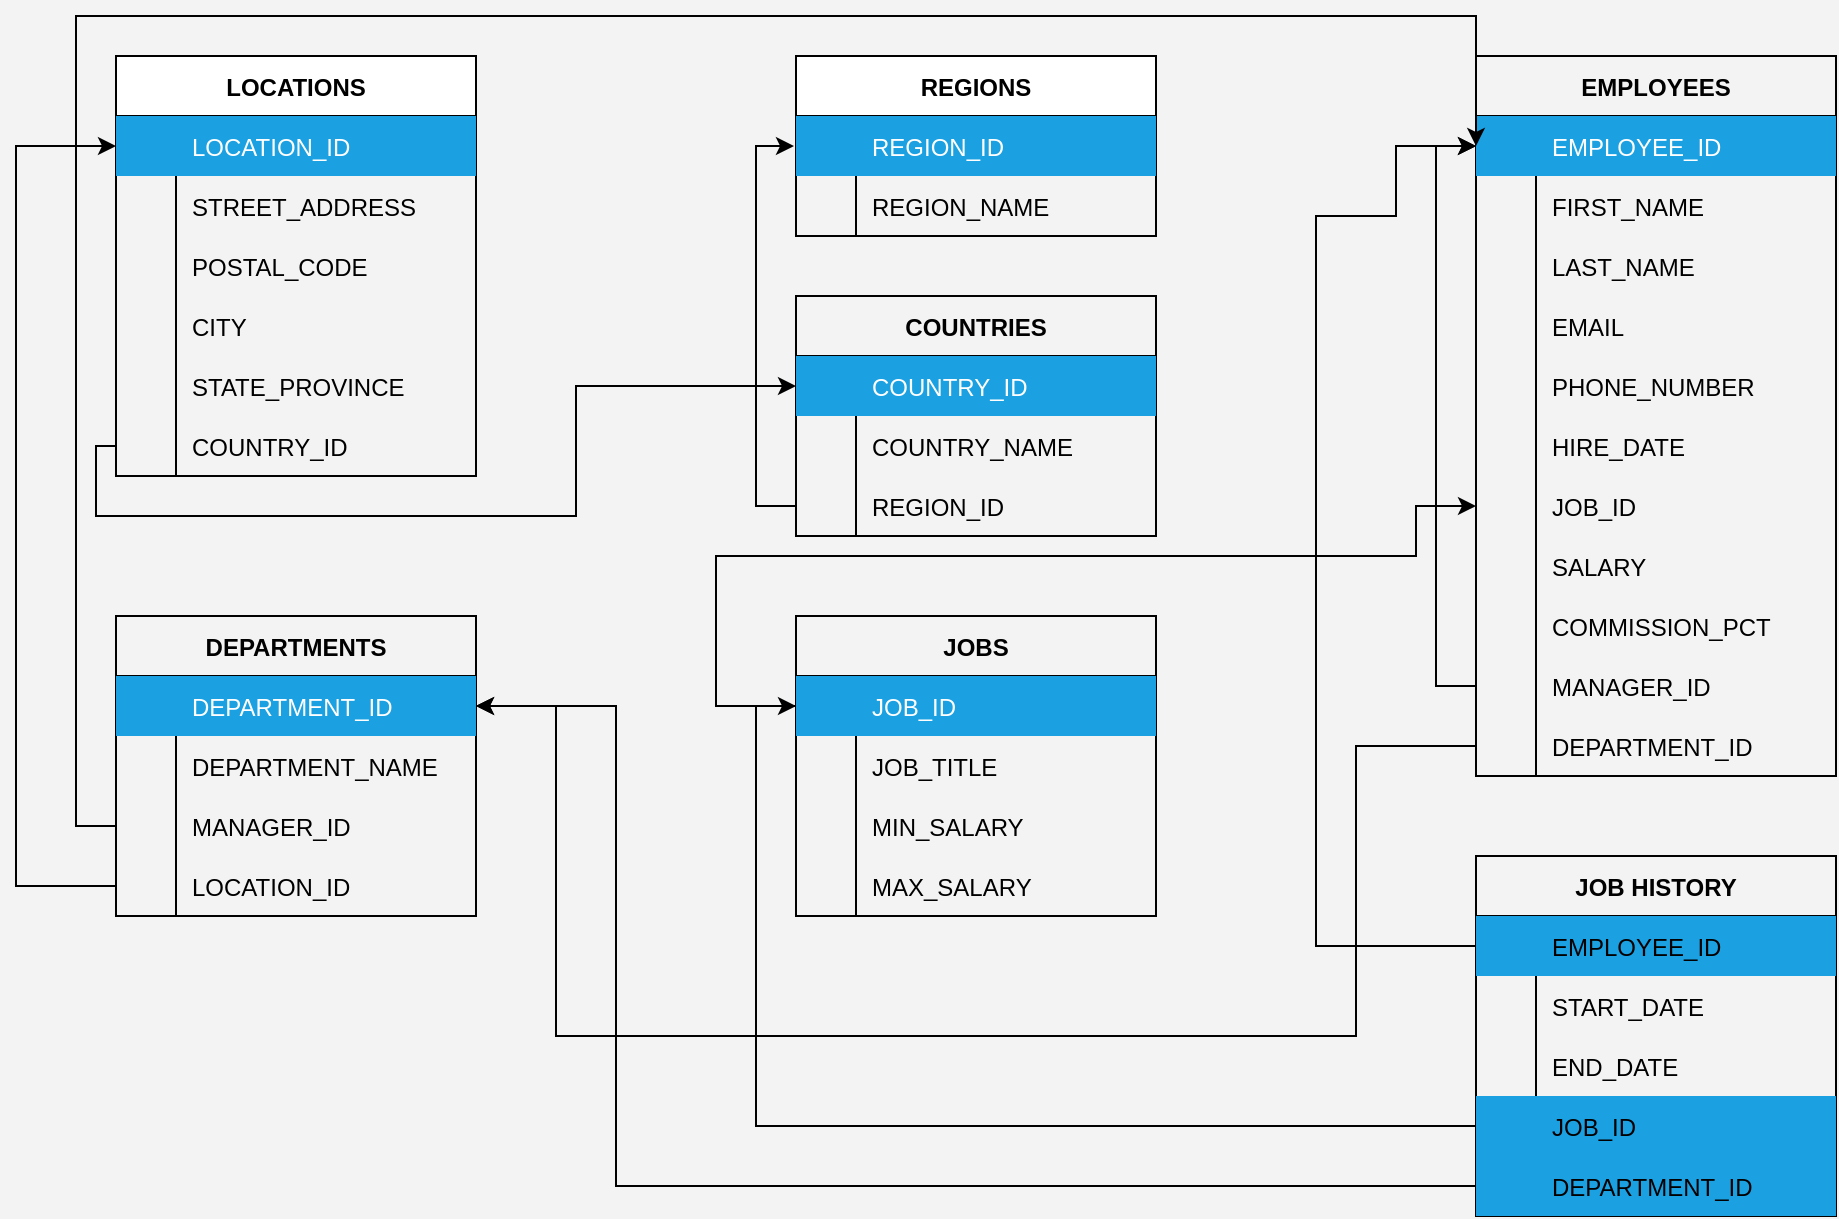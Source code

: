 <mxfile version="20.8.5" type="github">
  <diagram id="HLguGYN4r0BO6zbHhLUL" name="Page-1">
    <mxGraphModel dx="1434" dy="796" grid="1" gridSize="10" guides="1" tooltips="1" connect="1" arrows="1" fold="1" page="1" pageScale="1" pageWidth="1100" pageHeight="850" background="#F3F3F3" math="0" shadow="0">
      <root>
        <mxCell id="0" />
        <mxCell id="1" parent="0" />
        <mxCell id="9vL8RQ6ZQGDi2CTPwXc4-53" value="REGIONS" style="shape=table;startSize=30;container=1;collapsible=1;childLayout=tableLayout;fixedRows=1;rowLines=0;fontStyle=1;align=center;resizeLast=1;" parent="1" vertex="1">
          <mxGeometry x="460" y="140" width="180" height="90" as="geometry">
            <mxRectangle x="40" y="80" width="100" height="30" as="alternateBounds" />
          </mxGeometry>
        </mxCell>
        <mxCell id="9vL8RQ6ZQGDi2CTPwXc4-57" value="" style="shape=tableRow;horizontal=0;startSize=0;swimlaneHead=0;swimlaneBody=0;fillColor=default;collapsible=0;dropTarget=0;points=[[0,0.5],[1,0.5]];portConstraint=eastwest;top=0;left=0;right=0;bottom=0;perimeterSpacing=1;" parent="9vL8RQ6ZQGDi2CTPwXc4-53" vertex="1">
          <mxGeometry y="30" width="180" height="30" as="geometry" />
        </mxCell>
        <mxCell id="9vL8RQ6ZQGDi2CTPwXc4-58" value="" style="shape=partialRectangle;connectable=0;fillColor=#1ba1e2;top=0;left=0;bottom=0;right=0;editable=1;overflow=hidden;fontColor=#ffffff;strokeColor=#006EAF;labelBorderColor=default;perimeterSpacing=0;" parent="9vL8RQ6ZQGDi2CTPwXc4-57" vertex="1">
          <mxGeometry width="30" height="30" as="geometry">
            <mxRectangle width="30" height="30" as="alternateBounds" />
          </mxGeometry>
        </mxCell>
        <mxCell id="9vL8RQ6ZQGDi2CTPwXc4-59" value="REGION_ID" style="shape=partialRectangle;connectable=0;fillColor=#1ba1e2;top=0;left=0;bottom=0;right=0;align=left;spacingLeft=6;overflow=hidden;fontColor=#ffffff;strokeColor=#006EAF;" parent="9vL8RQ6ZQGDi2CTPwXc4-57" vertex="1">
          <mxGeometry x="30" width="150" height="30" as="geometry">
            <mxRectangle width="150" height="30" as="alternateBounds" />
          </mxGeometry>
        </mxCell>
        <mxCell id="9vL8RQ6ZQGDi2CTPwXc4-60" value="" style="shape=tableRow;horizontal=0;startSize=0;swimlaneHead=0;swimlaneBody=0;fillColor=none;collapsible=0;dropTarget=0;points=[[0,0.5],[1,0.5]];portConstraint=eastwest;top=0;left=0;right=0;bottom=0;" parent="9vL8RQ6ZQGDi2CTPwXc4-53" vertex="1">
          <mxGeometry y="60" width="180" height="30" as="geometry" />
        </mxCell>
        <mxCell id="9vL8RQ6ZQGDi2CTPwXc4-61" value="" style="shape=partialRectangle;connectable=0;fillColor=none;top=0;left=0;bottom=0;right=0;editable=1;overflow=hidden;" parent="9vL8RQ6ZQGDi2CTPwXc4-60" vertex="1">
          <mxGeometry width="30" height="30" as="geometry">
            <mxRectangle width="30" height="30" as="alternateBounds" />
          </mxGeometry>
        </mxCell>
        <mxCell id="9vL8RQ6ZQGDi2CTPwXc4-62" value="REGION_NAME" style="shape=partialRectangle;connectable=0;fillColor=none;top=0;left=0;bottom=0;right=0;align=left;spacingLeft=6;overflow=hidden;" parent="9vL8RQ6ZQGDi2CTPwXc4-60" vertex="1">
          <mxGeometry x="30" width="150" height="30" as="geometry">
            <mxRectangle width="150" height="30" as="alternateBounds" />
          </mxGeometry>
        </mxCell>
        <mxCell id="9vL8RQ6ZQGDi2CTPwXc4-69" value="LOCATIONS" style="shape=table;startSize=30;container=1;collapsible=1;childLayout=tableLayout;fixedRows=1;rowLines=0;fontStyle=1;align=center;resizeLast=1;" parent="1" vertex="1">
          <mxGeometry x="120" y="140" width="180" height="210" as="geometry" />
        </mxCell>
        <mxCell id="9vL8RQ6ZQGDi2CTPwXc4-73" value="" style="shape=tableRow;horizontal=0;startSize=0;swimlaneHead=0;swimlaneBody=0;fillColor=none;collapsible=0;dropTarget=0;points=[[0,0.5],[1,0.5]];portConstraint=eastwest;top=0;left=0;right=0;bottom=0;" parent="9vL8RQ6ZQGDi2CTPwXc4-69" vertex="1">
          <mxGeometry y="30" width="180" height="30" as="geometry" />
        </mxCell>
        <mxCell id="9vL8RQ6ZQGDi2CTPwXc4-74" value="" style="shape=partialRectangle;connectable=0;fillColor=#1ba1e2;top=0;left=0;bottom=0;right=0;editable=1;overflow=hidden;fontColor=#ffffff;strokeColor=#006EAF;" parent="9vL8RQ6ZQGDi2CTPwXc4-73" vertex="1">
          <mxGeometry width="30" height="30" as="geometry">
            <mxRectangle width="30" height="30" as="alternateBounds" />
          </mxGeometry>
        </mxCell>
        <mxCell id="9vL8RQ6ZQGDi2CTPwXc4-75" value="LOCATION_ID" style="shape=partialRectangle;connectable=0;fillColor=#1ba1e2;top=0;left=0;bottom=0;right=0;align=left;spacingLeft=6;overflow=hidden;fontColor=#ffffff;strokeColor=#006EAF;" parent="9vL8RQ6ZQGDi2CTPwXc4-73" vertex="1">
          <mxGeometry x="30" width="150" height="30" as="geometry">
            <mxRectangle width="150" height="30" as="alternateBounds" />
          </mxGeometry>
        </mxCell>
        <mxCell id="9vL8RQ6ZQGDi2CTPwXc4-76" value="" style="shape=tableRow;horizontal=0;startSize=0;swimlaneHead=0;swimlaneBody=0;fillColor=none;collapsible=0;dropTarget=0;points=[[0,0.5],[1,0.5]];portConstraint=eastwest;top=0;left=0;right=0;bottom=0;" parent="9vL8RQ6ZQGDi2CTPwXc4-69" vertex="1">
          <mxGeometry y="60" width="180" height="30" as="geometry" />
        </mxCell>
        <mxCell id="9vL8RQ6ZQGDi2CTPwXc4-77" value="" style="shape=partialRectangle;connectable=0;fillColor=none;top=0;left=0;bottom=0;right=0;editable=1;overflow=hidden;" parent="9vL8RQ6ZQGDi2CTPwXc4-76" vertex="1">
          <mxGeometry width="30" height="30" as="geometry">
            <mxRectangle width="30" height="30" as="alternateBounds" />
          </mxGeometry>
        </mxCell>
        <mxCell id="9vL8RQ6ZQGDi2CTPwXc4-78" value="STREET_ADDRESS" style="shape=partialRectangle;connectable=0;fillColor=none;top=0;left=0;bottom=0;right=0;align=left;spacingLeft=6;overflow=hidden;" parent="9vL8RQ6ZQGDi2CTPwXc4-76" vertex="1">
          <mxGeometry x="30" width="150" height="30" as="geometry">
            <mxRectangle width="150" height="30" as="alternateBounds" />
          </mxGeometry>
        </mxCell>
        <mxCell id="9vL8RQ6ZQGDi2CTPwXc4-79" value="" style="shape=tableRow;horizontal=0;startSize=0;swimlaneHead=0;swimlaneBody=0;fillColor=none;collapsible=0;dropTarget=0;points=[[0,0.5],[1,0.5]];portConstraint=eastwest;top=0;left=0;right=0;bottom=0;" parent="9vL8RQ6ZQGDi2CTPwXc4-69" vertex="1">
          <mxGeometry y="90" width="180" height="30" as="geometry" />
        </mxCell>
        <mxCell id="9vL8RQ6ZQGDi2CTPwXc4-80" value="" style="shape=partialRectangle;connectable=0;fillColor=none;top=0;left=0;bottom=0;right=0;editable=1;overflow=hidden;" parent="9vL8RQ6ZQGDi2CTPwXc4-79" vertex="1">
          <mxGeometry width="30" height="30" as="geometry">
            <mxRectangle width="30" height="30" as="alternateBounds" />
          </mxGeometry>
        </mxCell>
        <mxCell id="9vL8RQ6ZQGDi2CTPwXc4-81" value="POSTAL_CODE" style="shape=partialRectangle;connectable=0;fillColor=none;top=0;left=0;bottom=0;right=0;align=left;spacingLeft=6;overflow=hidden;" parent="9vL8RQ6ZQGDi2CTPwXc4-79" vertex="1">
          <mxGeometry x="30" width="150" height="30" as="geometry">
            <mxRectangle width="150" height="30" as="alternateBounds" />
          </mxGeometry>
        </mxCell>
        <mxCell id="9vL8RQ6ZQGDi2CTPwXc4-82" value="" style="shape=tableRow;horizontal=0;startSize=0;swimlaneHead=0;swimlaneBody=0;fillColor=none;collapsible=0;dropTarget=0;points=[[0,0.5],[1,0.5]];portConstraint=eastwest;top=0;left=0;right=0;bottom=0;" parent="9vL8RQ6ZQGDi2CTPwXc4-69" vertex="1">
          <mxGeometry y="120" width="180" height="30" as="geometry" />
        </mxCell>
        <mxCell id="9vL8RQ6ZQGDi2CTPwXc4-83" value="" style="shape=partialRectangle;connectable=0;fillColor=none;top=0;left=0;bottom=0;right=0;editable=1;overflow=hidden;" parent="9vL8RQ6ZQGDi2CTPwXc4-82" vertex="1">
          <mxGeometry width="30" height="30" as="geometry">
            <mxRectangle width="30" height="30" as="alternateBounds" />
          </mxGeometry>
        </mxCell>
        <mxCell id="9vL8RQ6ZQGDi2CTPwXc4-84" value="CITY" style="shape=partialRectangle;connectable=0;fillColor=none;top=0;left=0;bottom=0;right=0;align=left;spacingLeft=6;overflow=hidden;" parent="9vL8RQ6ZQGDi2CTPwXc4-82" vertex="1">
          <mxGeometry x="30" width="150" height="30" as="geometry">
            <mxRectangle width="150" height="30" as="alternateBounds" />
          </mxGeometry>
        </mxCell>
        <mxCell id="9vL8RQ6ZQGDi2CTPwXc4-85" value="" style="shape=tableRow;horizontal=0;startSize=0;swimlaneHead=0;swimlaneBody=0;fillColor=none;collapsible=0;dropTarget=0;points=[[0,0.5],[1,0.5]];portConstraint=eastwest;top=0;left=0;right=0;bottom=0;" parent="9vL8RQ6ZQGDi2CTPwXc4-69" vertex="1">
          <mxGeometry y="150" width="180" height="30" as="geometry" />
        </mxCell>
        <mxCell id="9vL8RQ6ZQGDi2CTPwXc4-86" value="" style="shape=partialRectangle;connectable=0;fillColor=none;top=0;left=0;bottom=0;right=0;editable=1;overflow=hidden;" parent="9vL8RQ6ZQGDi2CTPwXc4-85" vertex="1">
          <mxGeometry width="30" height="30" as="geometry">
            <mxRectangle width="30" height="30" as="alternateBounds" />
          </mxGeometry>
        </mxCell>
        <mxCell id="9vL8RQ6ZQGDi2CTPwXc4-87" value="STATE_PROVINCE" style="shape=partialRectangle;connectable=0;fillColor=none;top=0;left=0;bottom=0;right=0;align=left;spacingLeft=6;overflow=hidden;" parent="9vL8RQ6ZQGDi2CTPwXc4-85" vertex="1">
          <mxGeometry x="30" width="150" height="30" as="geometry">
            <mxRectangle width="150" height="30" as="alternateBounds" />
          </mxGeometry>
        </mxCell>
        <mxCell id="9vL8RQ6ZQGDi2CTPwXc4-88" value="" style="shape=tableRow;horizontal=0;startSize=0;swimlaneHead=0;swimlaneBody=0;fillColor=none;collapsible=0;dropTarget=0;points=[[0,0.5],[1,0.5]];portConstraint=eastwest;top=0;left=0;right=0;bottom=0;" parent="9vL8RQ6ZQGDi2CTPwXc4-69" vertex="1">
          <mxGeometry y="180" width="180" height="30" as="geometry" />
        </mxCell>
        <mxCell id="9vL8RQ6ZQGDi2CTPwXc4-89" value="" style="shape=partialRectangle;connectable=0;fillColor=none;top=0;left=0;bottom=0;right=0;editable=1;overflow=hidden;" parent="9vL8RQ6ZQGDi2CTPwXc4-88" vertex="1">
          <mxGeometry width="30" height="30" as="geometry">
            <mxRectangle width="30" height="30" as="alternateBounds" />
          </mxGeometry>
        </mxCell>
        <mxCell id="9vL8RQ6ZQGDi2CTPwXc4-90" value="COUNTRY_ID" style="shape=partialRectangle;connectable=0;fillColor=none;top=0;left=0;bottom=0;right=0;align=left;spacingLeft=6;overflow=hidden;" parent="9vL8RQ6ZQGDi2CTPwXc4-88" vertex="1">
          <mxGeometry x="30" width="150" height="30" as="geometry">
            <mxRectangle width="150" height="30" as="alternateBounds" />
          </mxGeometry>
        </mxCell>
        <mxCell id="9vL8RQ6ZQGDi2CTPwXc4-91" value="DEPARTMENTS" style="shape=table;startSize=30;container=1;collapsible=1;childLayout=tableLayout;fixedRows=1;rowLines=0;fontStyle=1;align=center;resizeLast=1;fillColor=none;" parent="1" vertex="1">
          <mxGeometry x="120" y="420" width="180" height="150" as="geometry" />
        </mxCell>
        <mxCell id="9vL8RQ6ZQGDi2CTPwXc4-95" value="" style="shape=tableRow;horizontal=0;startSize=0;swimlaneHead=0;swimlaneBody=0;fillColor=none;collapsible=0;dropTarget=0;points=[[0,0.5],[1,0.5]];portConstraint=eastwest;top=0;left=0;right=0;bottom=0;" parent="9vL8RQ6ZQGDi2CTPwXc4-91" vertex="1">
          <mxGeometry y="30" width="180" height="30" as="geometry" />
        </mxCell>
        <mxCell id="9vL8RQ6ZQGDi2CTPwXc4-96" value="" style="shape=partialRectangle;connectable=0;fillColor=#1ba1e2;top=0;left=0;bottom=0;right=0;editable=1;overflow=hidden;fontColor=#ffffff;strokeColor=#006EAF;" parent="9vL8RQ6ZQGDi2CTPwXc4-95" vertex="1">
          <mxGeometry width="30" height="30" as="geometry">
            <mxRectangle width="30" height="30" as="alternateBounds" />
          </mxGeometry>
        </mxCell>
        <mxCell id="9vL8RQ6ZQGDi2CTPwXc4-97" value="DEPARTMENT_ID" style="shape=partialRectangle;connectable=0;fillColor=#1ba1e2;top=0;left=0;bottom=0;right=0;align=left;spacingLeft=6;overflow=hidden;fontColor=#ffffff;strokeColor=#006EAF;" parent="9vL8RQ6ZQGDi2CTPwXc4-95" vertex="1">
          <mxGeometry x="30" width="150" height="30" as="geometry">
            <mxRectangle width="150" height="30" as="alternateBounds" />
          </mxGeometry>
        </mxCell>
        <mxCell id="9vL8RQ6ZQGDi2CTPwXc4-98" value="" style="shape=tableRow;horizontal=0;startSize=0;swimlaneHead=0;swimlaneBody=0;fillColor=none;collapsible=0;dropTarget=0;points=[[0,0.5],[1,0.5]];portConstraint=eastwest;top=0;left=0;right=0;bottom=0;" parent="9vL8RQ6ZQGDi2CTPwXc4-91" vertex="1">
          <mxGeometry y="60" width="180" height="30" as="geometry" />
        </mxCell>
        <mxCell id="9vL8RQ6ZQGDi2CTPwXc4-99" value="" style="shape=partialRectangle;connectable=0;fillColor=none;top=0;left=0;bottom=0;right=0;editable=1;overflow=hidden;" parent="9vL8RQ6ZQGDi2CTPwXc4-98" vertex="1">
          <mxGeometry width="30" height="30" as="geometry">
            <mxRectangle width="30" height="30" as="alternateBounds" />
          </mxGeometry>
        </mxCell>
        <mxCell id="9vL8RQ6ZQGDi2CTPwXc4-100" value="DEPARTMENT_NAME" style="shape=partialRectangle;connectable=0;fillColor=none;top=0;left=0;bottom=0;right=0;align=left;spacingLeft=6;overflow=hidden;" parent="9vL8RQ6ZQGDi2CTPwXc4-98" vertex="1">
          <mxGeometry x="30" width="150" height="30" as="geometry">
            <mxRectangle width="150" height="30" as="alternateBounds" />
          </mxGeometry>
        </mxCell>
        <mxCell id="9vL8RQ6ZQGDi2CTPwXc4-101" value="" style="shape=tableRow;horizontal=0;startSize=0;swimlaneHead=0;swimlaneBody=0;fillColor=none;collapsible=0;dropTarget=0;points=[[0,0.5],[1,0.5]];portConstraint=eastwest;top=0;left=0;right=0;bottom=0;" parent="9vL8RQ6ZQGDi2CTPwXc4-91" vertex="1">
          <mxGeometry y="90" width="180" height="30" as="geometry" />
        </mxCell>
        <mxCell id="9vL8RQ6ZQGDi2CTPwXc4-102" value="" style="shape=partialRectangle;connectable=0;fillColor=none;top=0;left=0;bottom=0;right=0;editable=1;overflow=hidden;" parent="9vL8RQ6ZQGDi2CTPwXc4-101" vertex="1">
          <mxGeometry width="30" height="30" as="geometry">
            <mxRectangle width="30" height="30" as="alternateBounds" />
          </mxGeometry>
        </mxCell>
        <mxCell id="9vL8RQ6ZQGDi2CTPwXc4-103" value="MANAGER_ID" style="shape=partialRectangle;connectable=0;fillColor=none;top=0;left=0;bottom=0;right=0;align=left;spacingLeft=6;overflow=hidden;" parent="9vL8RQ6ZQGDi2CTPwXc4-101" vertex="1">
          <mxGeometry x="30" width="150" height="30" as="geometry">
            <mxRectangle width="150" height="30" as="alternateBounds" />
          </mxGeometry>
        </mxCell>
        <mxCell id="9vL8RQ6ZQGDi2CTPwXc4-104" value="" style="shape=tableRow;horizontal=0;startSize=0;swimlaneHead=0;swimlaneBody=0;fillColor=none;collapsible=0;dropTarget=0;points=[[0,0.5],[1,0.5]];portConstraint=eastwest;top=0;left=0;right=0;bottom=0;" parent="9vL8RQ6ZQGDi2CTPwXc4-91" vertex="1">
          <mxGeometry y="120" width="180" height="30" as="geometry" />
        </mxCell>
        <mxCell id="9vL8RQ6ZQGDi2CTPwXc4-105" value="" style="shape=partialRectangle;connectable=0;fillColor=none;top=0;left=0;bottom=0;right=0;editable=1;overflow=hidden;" parent="9vL8RQ6ZQGDi2CTPwXc4-104" vertex="1">
          <mxGeometry width="30" height="30" as="geometry">
            <mxRectangle width="30" height="30" as="alternateBounds" />
          </mxGeometry>
        </mxCell>
        <mxCell id="9vL8RQ6ZQGDi2CTPwXc4-106" value="LOCATION_ID" style="shape=partialRectangle;connectable=0;fillColor=none;top=0;left=0;bottom=0;right=0;align=left;spacingLeft=6;overflow=hidden;" parent="9vL8RQ6ZQGDi2CTPwXc4-104" vertex="1">
          <mxGeometry x="30" width="150" height="30" as="geometry">
            <mxRectangle width="150" height="30" as="alternateBounds" />
          </mxGeometry>
        </mxCell>
        <mxCell id="9vL8RQ6ZQGDi2CTPwXc4-107" value="JOBS" style="shape=table;startSize=30;container=1;collapsible=1;childLayout=tableLayout;fixedRows=1;rowLines=0;fontStyle=1;align=center;resizeLast=1;fillColor=none;" parent="1" vertex="1">
          <mxGeometry x="460" y="420" width="180" height="150" as="geometry" />
        </mxCell>
        <mxCell id="9vL8RQ6ZQGDi2CTPwXc4-111" value="" style="shape=tableRow;horizontal=0;startSize=0;swimlaneHead=0;swimlaneBody=0;fillColor=none;collapsible=0;dropTarget=0;points=[[0,0.5],[1,0.5]];portConstraint=eastwest;top=0;left=0;right=0;bottom=0;" parent="9vL8RQ6ZQGDi2CTPwXc4-107" vertex="1">
          <mxGeometry y="30" width="180" height="30" as="geometry" />
        </mxCell>
        <mxCell id="9vL8RQ6ZQGDi2CTPwXc4-112" value="" style="shape=partialRectangle;connectable=0;fillColor=#1ba1e2;top=0;left=0;bottom=0;right=0;editable=1;overflow=hidden;fontColor=#ffffff;strokeColor=#006EAF;" parent="9vL8RQ6ZQGDi2CTPwXc4-111" vertex="1">
          <mxGeometry width="30" height="30" as="geometry">
            <mxRectangle width="30" height="30" as="alternateBounds" />
          </mxGeometry>
        </mxCell>
        <mxCell id="9vL8RQ6ZQGDi2CTPwXc4-113" value="JOB_ID" style="shape=partialRectangle;connectable=0;fillColor=#1ba1e2;top=0;left=0;bottom=0;right=0;align=left;spacingLeft=6;overflow=hidden;fontColor=#ffffff;strokeColor=#006EAF;" parent="9vL8RQ6ZQGDi2CTPwXc4-111" vertex="1">
          <mxGeometry x="30" width="150" height="30" as="geometry">
            <mxRectangle width="150" height="30" as="alternateBounds" />
          </mxGeometry>
        </mxCell>
        <mxCell id="9vL8RQ6ZQGDi2CTPwXc4-114" value="" style="shape=tableRow;horizontal=0;startSize=0;swimlaneHead=0;swimlaneBody=0;fillColor=none;collapsible=0;dropTarget=0;points=[[0,0.5],[1,0.5]];portConstraint=eastwest;top=0;left=0;right=0;bottom=0;" parent="9vL8RQ6ZQGDi2CTPwXc4-107" vertex="1">
          <mxGeometry y="60" width="180" height="30" as="geometry" />
        </mxCell>
        <mxCell id="9vL8RQ6ZQGDi2CTPwXc4-115" value="" style="shape=partialRectangle;connectable=0;fillColor=none;top=0;left=0;bottom=0;right=0;editable=1;overflow=hidden;" parent="9vL8RQ6ZQGDi2CTPwXc4-114" vertex="1">
          <mxGeometry width="30" height="30" as="geometry">
            <mxRectangle width="30" height="30" as="alternateBounds" />
          </mxGeometry>
        </mxCell>
        <mxCell id="9vL8RQ6ZQGDi2CTPwXc4-116" value="JOB_TITLE" style="shape=partialRectangle;connectable=0;fillColor=none;top=0;left=0;bottom=0;right=0;align=left;spacingLeft=6;overflow=hidden;" parent="9vL8RQ6ZQGDi2CTPwXc4-114" vertex="1">
          <mxGeometry x="30" width="150" height="30" as="geometry">
            <mxRectangle width="150" height="30" as="alternateBounds" />
          </mxGeometry>
        </mxCell>
        <mxCell id="9vL8RQ6ZQGDi2CTPwXc4-117" value="" style="shape=tableRow;horizontal=0;startSize=0;swimlaneHead=0;swimlaneBody=0;fillColor=none;collapsible=0;dropTarget=0;points=[[0,0.5],[1,0.5]];portConstraint=eastwest;top=0;left=0;right=0;bottom=0;" parent="9vL8RQ6ZQGDi2CTPwXc4-107" vertex="1">
          <mxGeometry y="90" width="180" height="30" as="geometry" />
        </mxCell>
        <mxCell id="9vL8RQ6ZQGDi2CTPwXc4-118" value="" style="shape=partialRectangle;connectable=0;fillColor=none;top=0;left=0;bottom=0;right=0;editable=1;overflow=hidden;" parent="9vL8RQ6ZQGDi2CTPwXc4-117" vertex="1">
          <mxGeometry width="30" height="30" as="geometry">
            <mxRectangle width="30" height="30" as="alternateBounds" />
          </mxGeometry>
        </mxCell>
        <mxCell id="9vL8RQ6ZQGDi2CTPwXc4-119" value="MIN_SALARY" style="shape=partialRectangle;connectable=0;fillColor=none;top=0;left=0;bottom=0;right=0;align=left;spacingLeft=6;overflow=hidden;" parent="9vL8RQ6ZQGDi2CTPwXc4-117" vertex="1">
          <mxGeometry x="30" width="150" height="30" as="geometry">
            <mxRectangle width="150" height="30" as="alternateBounds" />
          </mxGeometry>
        </mxCell>
        <mxCell id="9vL8RQ6ZQGDi2CTPwXc4-133" value="" style="shape=tableRow;horizontal=0;startSize=0;swimlaneHead=0;swimlaneBody=0;fillColor=none;collapsible=0;dropTarget=0;points=[[0,0.5],[1,0.5]];portConstraint=eastwest;top=0;left=0;right=0;bottom=0;" parent="9vL8RQ6ZQGDi2CTPwXc4-107" vertex="1">
          <mxGeometry y="120" width="180" height="30" as="geometry" />
        </mxCell>
        <mxCell id="9vL8RQ6ZQGDi2CTPwXc4-134" value="" style="shape=partialRectangle;connectable=0;fillColor=none;top=0;left=0;bottom=0;right=0;editable=1;overflow=hidden;" parent="9vL8RQ6ZQGDi2CTPwXc4-133" vertex="1">
          <mxGeometry width="30" height="30" as="geometry">
            <mxRectangle width="30" height="30" as="alternateBounds" />
          </mxGeometry>
        </mxCell>
        <mxCell id="9vL8RQ6ZQGDi2CTPwXc4-135" value="MAX_SALARY" style="shape=partialRectangle;connectable=0;fillColor=none;top=0;left=0;bottom=0;right=0;align=left;spacingLeft=6;overflow=hidden;" parent="9vL8RQ6ZQGDi2CTPwXc4-133" vertex="1">
          <mxGeometry x="30" width="150" height="30" as="geometry">
            <mxRectangle width="150" height="30" as="alternateBounds" />
          </mxGeometry>
        </mxCell>
        <mxCell id="9vL8RQ6ZQGDi2CTPwXc4-136" value="EMPLOYEES" style="shape=table;startSize=30;container=1;collapsible=1;childLayout=tableLayout;fixedRows=1;rowLines=0;fontStyle=1;align=center;resizeLast=1;fillColor=none;" parent="1" vertex="1">
          <mxGeometry x="800" y="140" width="180" height="360" as="geometry" />
        </mxCell>
        <mxCell id="9vL8RQ6ZQGDi2CTPwXc4-140" value="" style="shape=tableRow;horizontal=0;startSize=0;swimlaneHead=0;swimlaneBody=0;fillColor=none;collapsible=0;dropTarget=0;points=[[0,0.5],[1,0.5]];portConstraint=eastwest;top=0;left=0;right=0;bottom=0;" parent="9vL8RQ6ZQGDi2CTPwXc4-136" vertex="1">
          <mxGeometry y="30" width="180" height="30" as="geometry" />
        </mxCell>
        <mxCell id="9vL8RQ6ZQGDi2CTPwXc4-141" value="" style="shape=partialRectangle;connectable=0;fillColor=#1ba1e2;top=0;left=0;bottom=0;right=0;editable=1;overflow=hidden;fontColor=#ffffff;strokeColor=#006EAF;" parent="9vL8RQ6ZQGDi2CTPwXc4-140" vertex="1">
          <mxGeometry width="30" height="30" as="geometry">
            <mxRectangle width="30" height="30" as="alternateBounds" />
          </mxGeometry>
        </mxCell>
        <mxCell id="9vL8RQ6ZQGDi2CTPwXc4-142" value="EMPLOYEE_ID" style="shape=partialRectangle;connectable=0;fillColor=#1ba1e2;top=0;left=0;bottom=0;right=0;align=left;spacingLeft=6;overflow=hidden;fontColor=#ffffff;strokeColor=#006EAF;" parent="9vL8RQ6ZQGDi2CTPwXc4-140" vertex="1">
          <mxGeometry x="30" width="150" height="30" as="geometry">
            <mxRectangle width="150" height="30" as="alternateBounds" />
          </mxGeometry>
        </mxCell>
        <mxCell id="9vL8RQ6ZQGDi2CTPwXc4-143" value="" style="shape=tableRow;horizontal=0;startSize=0;swimlaneHead=0;swimlaneBody=0;fillColor=none;collapsible=0;dropTarget=0;points=[[0,0.5],[1,0.5]];portConstraint=eastwest;top=0;left=0;right=0;bottom=0;" parent="9vL8RQ6ZQGDi2CTPwXc4-136" vertex="1">
          <mxGeometry y="60" width="180" height="30" as="geometry" />
        </mxCell>
        <mxCell id="9vL8RQ6ZQGDi2CTPwXc4-144" value="" style="shape=partialRectangle;connectable=0;fillColor=none;top=0;left=0;bottom=0;right=0;editable=1;overflow=hidden;" parent="9vL8RQ6ZQGDi2CTPwXc4-143" vertex="1">
          <mxGeometry width="30" height="30" as="geometry">
            <mxRectangle width="30" height="30" as="alternateBounds" />
          </mxGeometry>
        </mxCell>
        <mxCell id="9vL8RQ6ZQGDi2CTPwXc4-145" value="FIRST_NAME" style="shape=partialRectangle;connectable=0;fillColor=none;top=0;left=0;bottom=0;right=0;align=left;spacingLeft=6;overflow=hidden;" parent="9vL8RQ6ZQGDi2CTPwXc4-143" vertex="1">
          <mxGeometry x="30" width="150" height="30" as="geometry">
            <mxRectangle width="150" height="30" as="alternateBounds" />
          </mxGeometry>
        </mxCell>
        <mxCell id="9vL8RQ6ZQGDi2CTPwXc4-146" value="" style="shape=tableRow;horizontal=0;startSize=0;swimlaneHead=0;swimlaneBody=0;fillColor=none;collapsible=0;dropTarget=0;points=[[0,0.5],[1,0.5]];portConstraint=eastwest;top=0;left=0;right=0;bottom=0;" parent="9vL8RQ6ZQGDi2CTPwXc4-136" vertex="1">
          <mxGeometry y="90" width="180" height="30" as="geometry" />
        </mxCell>
        <mxCell id="9vL8RQ6ZQGDi2CTPwXc4-147" value="" style="shape=partialRectangle;connectable=0;fillColor=none;top=0;left=0;bottom=0;right=0;editable=1;overflow=hidden;" parent="9vL8RQ6ZQGDi2CTPwXc4-146" vertex="1">
          <mxGeometry width="30" height="30" as="geometry">
            <mxRectangle width="30" height="30" as="alternateBounds" />
          </mxGeometry>
        </mxCell>
        <mxCell id="9vL8RQ6ZQGDi2CTPwXc4-148" value="LAST_NAME" style="shape=partialRectangle;connectable=0;fillColor=none;top=0;left=0;bottom=0;right=0;align=left;spacingLeft=6;overflow=hidden;" parent="9vL8RQ6ZQGDi2CTPwXc4-146" vertex="1">
          <mxGeometry x="30" width="150" height="30" as="geometry">
            <mxRectangle width="150" height="30" as="alternateBounds" />
          </mxGeometry>
        </mxCell>
        <mxCell id="9vL8RQ6ZQGDi2CTPwXc4-149" value="" style="shape=tableRow;horizontal=0;startSize=0;swimlaneHead=0;swimlaneBody=0;fillColor=none;collapsible=0;dropTarget=0;points=[[0,0.5],[1,0.5]];portConstraint=eastwest;top=0;left=0;right=0;bottom=0;" parent="9vL8RQ6ZQGDi2CTPwXc4-136" vertex="1">
          <mxGeometry y="120" width="180" height="30" as="geometry" />
        </mxCell>
        <mxCell id="9vL8RQ6ZQGDi2CTPwXc4-150" value="" style="shape=partialRectangle;connectable=0;fillColor=none;top=0;left=0;bottom=0;right=0;editable=1;overflow=hidden;" parent="9vL8RQ6ZQGDi2CTPwXc4-149" vertex="1">
          <mxGeometry width="30" height="30" as="geometry">
            <mxRectangle width="30" height="30" as="alternateBounds" />
          </mxGeometry>
        </mxCell>
        <mxCell id="9vL8RQ6ZQGDi2CTPwXc4-151" value="EMAIL" style="shape=partialRectangle;connectable=0;fillColor=none;top=0;left=0;bottom=0;right=0;align=left;spacingLeft=6;overflow=hidden;" parent="9vL8RQ6ZQGDi2CTPwXc4-149" vertex="1">
          <mxGeometry x="30" width="150" height="30" as="geometry">
            <mxRectangle width="150" height="30" as="alternateBounds" />
          </mxGeometry>
        </mxCell>
        <mxCell id="9vL8RQ6ZQGDi2CTPwXc4-152" value="" style="shape=tableRow;horizontal=0;startSize=0;swimlaneHead=0;swimlaneBody=0;fillColor=none;collapsible=0;dropTarget=0;points=[[0,0.5],[1,0.5]];portConstraint=eastwest;top=0;left=0;right=0;bottom=0;" parent="9vL8RQ6ZQGDi2CTPwXc4-136" vertex="1">
          <mxGeometry y="150" width="180" height="30" as="geometry" />
        </mxCell>
        <mxCell id="9vL8RQ6ZQGDi2CTPwXc4-153" value="" style="shape=partialRectangle;connectable=0;fillColor=none;top=0;left=0;bottom=0;right=0;editable=1;overflow=hidden;" parent="9vL8RQ6ZQGDi2CTPwXc4-152" vertex="1">
          <mxGeometry width="30" height="30" as="geometry">
            <mxRectangle width="30" height="30" as="alternateBounds" />
          </mxGeometry>
        </mxCell>
        <mxCell id="9vL8RQ6ZQGDi2CTPwXc4-154" value="PHONE_NUMBER" style="shape=partialRectangle;connectable=0;fillColor=none;top=0;left=0;bottom=0;right=0;align=left;spacingLeft=6;overflow=hidden;" parent="9vL8RQ6ZQGDi2CTPwXc4-152" vertex="1">
          <mxGeometry x="30" width="150" height="30" as="geometry">
            <mxRectangle width="150" height="30" as="alternateBounds" />
          </mxGeometry>
        </mxCell>
        <mxCell id="9vL8RQ6ZQGDi2CTPwXc4-155" value="" style="shape=tableRow;horizontal=0;startSize=0;swimlaneHead=0;swimlaneBody=0;fillColor=none;collapsible=0;dropTarget=0;points=[[0,0.5],[1,0.5]];portConstraint=eastwest;top=0;left=0;right=0;bottom=0;" parent="9vL8RQ6ZQGDi2CTPwXc4-136" vertex="1">
          <mxGeometry y="180" width="180" height="30" as="geometry" />
        </mxCell>
        <mxCell id="9vL8RQ6ZQGDi2CTPwXc4-156" value="" style="shape=partialRectangle;connectable=0;fillColor=none;top=0;left=0;bottom=0;right=0;editable=1;overflow=hidden;" parent="9vL8RQ6ZQGDi2CTPwXc4-155" vertex="1">
          <mxGeometry width="30" height="30" as="geometry">
            <mxRectangle width="30" height="30" as="alternateBounds" />
          </mxGeometry>
        </mxCell>
        <mxCell id="9vL8RQ6ZQGDi2CTPwXc4-157" value="HIRE_DATE" style="shape=partialRectangle;connectable=0;fillColor=none;top=0;left=0;bottom=0;right=0;align=left;spacingLeft=6;overflow=hidden;" parent="9vL8RQ6ZQGDi2CTPwXc4-155" vertex="1">
          <mxGeometry x="30" width="150" height="30" as="geometry">
            <mxRectangle width="150" height="30" as="alternateBounds" />
          </mxGeometry>
        </mxCell>
        <mxCell id="9vL8RQ6ZQGDi2CTPwXc4-158" value="" style="shape=tableRow;horizontal=0;startSize=0;swimlaneHead=0;swimlaneBody=0;fillColor=none;collapsible=0;dropTarget=0;points=[[0,0.5],[1,0.5]];portConstraint=eastwest;top=0;left=0;right=0;bottom=0;" parent="9vL8RQ6ZQGDi2CTPwXc4-136" vertex="1">
          <mxGeometry y="210" width="180" height="30" as="geometry" />
        </mxCell>
        <mxCell id="9vL8RQ6ZQGDi2CTPwXc4-159" value="" style="shape=partialRectangle;connectable=0;fillColor=none;top=0;left=0;bottom=0;right=0;editable=1;overflow=hidden;" parent="9vL8RQ6ZQGDi2CTPwXc4-158" vertex="1">
          <mxGeometry width="30" height="30" as="geometry">
            <mxRectangle width="30" height="30" as="alternateBounds" />
          </mxGeometry>
        </mxCell>
        <mxCell id="9vL8RQ6ZQGDi2CTPwXc4-160" value="JOB_ID" style="shape=partialRectangle;connectable=0;fillColor=none;top=0;left=0;bottom=0;right=0;align=left;spacingLeft=6;overflow=hidden;" parent="9vL8RQ6ZQGDi2CTPwXc4-158" vertex="1">
          <mxGeometry x="30" width="150" height="30" as="geometry">
            <mxRectangle width="150" height="30" as="alternateBounds" />
          </mxGeometry>
        </mxCell>
        <mxCell id="9vL8RQ6ZQGDi2CTPwXc4-161" value="" style="shape=tableRow;horizontal=0;startSize=0;swimlaneHead=0;swimlaneBody=0;fillColor=none;collapsible=0;dropTarget=0;points=[[0,0.5],[1,0.5]];portConstraint=eastwest;top=0;left=0;right=0;bottom=0;" parent="9vL8RQ6ZQGDi2CTPwXc4-136" vertex="1">
          <mxGeometry y="240" width="180" height="30" as="geometry" />
        </mxCell>
        <mxCell id="9vL8RQ6ZQGDi2CTPwXc4-162" value="" style="shape=partialRectangle;connectable=0;fillColor=none;top=0;left=0;bottom=0;right=0;editable=1;overflow=hidden;" parent="9vL8RQ6ZQGDi2CTPwXc4-161" vertex="1">
          <mxGeometry width="30" height="30" as="geometry">
            <mxRectangle width="30" height="30" as="alternateBounds" />
          </mxGeometry>
        </mxCell>
        <mxCell id="9vL8RQ6ZQGDi2CTPwXc4-163" value="SALARY" style="shape=partialRectangle;connectable=0;fillColor=none;top=0;left=0;bottom=0;right=0;align=left;spacingLeft=6;overflow=hidden;" parent="9vL8RQ6ZQGDi2CTPwXc4-161" vertex="1">
          <mxGeometry x="30" width="150" height="30" as="geometry">
            <mxRectangle width="150" height="30" as="alternateBounds" />
          </mxGeometry>
        </mxCell>
        <mxCell id="9vL8RQ6ZQGDi2CTPwXc4-164" value="" style="shape=tableRow;horizontal=0;startSize=0;swimlaneHead=0;swimlaneBody=0;fillColor=none;collapsible=0;dropTarget=0;points=[[0,0.5],[1,0.5]];portConstraint=eastwest;top=0;left=0;right=0;bottom=0;" parent="9vL8RQ6ZQGDi2CTPwXc4-136" vertex="1">
          <mxGeometry y="270" width="180" height="30" as="geometry" />
        </mxCell>
        <mxCell id="9vL8RQ6ZQGDi2CTPwXc4-165" value="" style="shape=partialRectangle;connectable=0;fillColor=none;top=0;left=0;bottom=0;right=0;editable=1;overflow=hidden;" parent="9vL8RQ6ZQGDi2CTPwXc4-164" vertex="1">
          <mxGeometry width="30" height="30" as="geometry">
            <mxRectangle width="30" height="30" as="alternateBounds" />
          </mxGeometry>
        </mxCell>
        <mxCell id="9vL8RQ6ZQGDi2CTPwXc4-166" value="COMMISSION_PCT" style="shape=partialRectangle;connectable=0;fillColor=none;top=0;left=0;bottom=0;right=0;align=left;spacingLeft=6;overflow=hidden;" parent="9vL8RQ6ZQGDi2CTPwXc4-164" vertex="1">
          <mxGeometry x="30" width="150" height="30" as="geometry">
            <mxRectangle width="150" height="30" as="alternateBounds" />
          </mxGeometry>
        </mxCell>
        <mxCell id="TxpgzS7hpvMqGrB5RAaG-13" style="edgeStyle=orthogonalEdgeStyle;rounded=0;orthogonalLoop=1;jettySize=auto;html=1;exitX=0;exitY=0.5;exitDx=0;exitDy=0;entryX=0;entryY=0.5;entryDx=0;entryDy=0;" parent="9vL8RQ6ZQGDi2CTPwXc4-136" source="9vL8RQ6ZQGDi2CTPwXc4-167" target="9vL8RQ6ZQGDi2CTPwXc4-140" edge="1">
          <mxGeometry relative="1" as="geometry">
            <Array as="points">
              <mxPoint x="-20" y="315" />
              <mxPoint x="-20" y="45" />
            </Array>
          </mxGeometry>
        </mxCell>
        <mxCell id="9vL8RQ6ZQGDi2CTPwXc4-167" value="" style="shape=tableRow;horizontal=0;startSize=0;swimlaneHead=0;swimlaneBody=0;fillColor=none;collapsible=0;dropTarget=0;points=[[0,0.5],[1,0.5]];portConstraint=eastwest;top=0;left=0;right=0;bottom=0;" parent="9vL8RQ6ZQGDi2CTPwXc4-136" vertex="1">
          <mxGeometry y="300" width="180" height="30" as="geometry" />
        </mxCell>
        <mxCell id="9vL8RQ6ZQGDi2CTPwXc4-168" value="" style="shape=partialRectangle;connectable=0;fillColor=none;top=0;left=0;bottom=0;right=0;editable=1;overflow=hidden;" parent="9vL8RQ6ZQGDi2CTPwXc4-167" vertex="1">
          <mxGeometry width="30" height="30" as="geometry">
            <mxRectangle width="30" height="30" as="alternateBounds" />
          </mxGeometry>
        </mxCell>
        <mxCell id="9vL8RQ6ZQGDi2CTPwXc4-169" value="MANAGER_ID" style="shape=partialRectangle;connectable=0;fillColor=none;top=0;left=0;bottom=0;right=0;align=left;spacingLeft=6;overflow=hidden;" parent="9vL8RQ6ZQGDi2CTPwXc4-167" vertex="1">
          <mxGeometry x="30" width="150" height="30" as="geometry">
            <mxRectangle width="150" height="30" as="alternateBounds" />
          </mxGeometry>
        </mxCell>
        <mxCell id="9vL8RQ6ZQGDi2CTPwXc4-170" value="" style="shape=tableRow;horizontal=0;startSize=0;swimlaneHead=0;swimlaneBody=0;fillColor=none;collapsible=0;dropTarget=0;points=[[0,0.5],[1,0.5]];portConstraint=eastwest;top=0;left=0;right=0;bottom=0;" parent="9vL8RQ6ZQGDi2CTPwXc4-136" vertex="1">
          <mxGeometry y="330" width="180" height="30" as="geometry" />
        </mxCell>
        <mxCell id="9vL8RQ6ZQGDi2CTPwXc4-171" value="" style="shape=partialRectangle;connectable=0;fillColor=none;top=0;left=0;bottom=0;right=0;editable=1;overflow=hidden;" parent="9vL8RQ6ZQGDi2CTPwXc4-170" vertex="1">
          <mxGeometry width="30" height="30" as="geometry">
            <mxRectangle width="30" height="30" as="alternateBounds" />
          </mxGeometry>
        </mxCell>
        <mxCell id="9vL8RQ6ZQGDi2CTPwXc4-172" value="DEPARTMENT_ID" style="shape=partialRectangle;connectable=0;fillColor=none;top=0;left=0;bottom=0;right=0;align=left;spacingLeft=6;overflow=hidden;" parent="9vL8RQ6ZQGDi2CTPwXc4-170" vertex="1">
          <mxGeometry x="30" width="150" height="30" as="geometry">
            <mxRectangle width="150" height="30" as="alternateBounds" />
          </mxGeometry>
        </mxCell>
        <mxCell id="9vL8RQ6ZQGDi2CTPwXc4-173" value="JOB HISTORY" style="shape=table;startSize=30;container=1;collapsible=1;childLayout=tableLayout;fixedRows=1;rowLines=0;fontStyle=1;align=center;resizeLast=1;fillColor=none;" parent="1" vertex="1">
          <mxGeometry x="800" y="540" width="180" height="180" as="geometry" />
        </mxCell>
        <mxCell id="9vL8RQ6ZQGDi2CTPwXc4-177" value="" style="shape=tableRow;horizontal=0;startSize=0;swimlaneHead=0;swimlaneBody=0;fillColor=#1ba1e2;collapsible=0;dropTarget=0;points=[[0,0.5],[1,0.5]];portConstraint=eastwest;top=0;left=0;right=0;bottom=0;fontColor=#ffffff;strokeColor=#006EAF;" parent="9vL8RQ6ZQGDi2CTPwXc4-173" vertex="1">
          <mxGeometry y="30" width="180" height="30" as="geometry" />
        </mxCell>
        <mxCell id="9vL8RQ6ZQGDi2CTPwXc4-178" value="" style="shape=partialRectangle;connectable=0;fillColor=none;top=0;left=0;bottom=0;right=0;editable=1;overflow=hidden;" parent="9vL8RQ6ZQGDi2CTPwXc4-177" vertex="1">
          <mxGeometry width="30" height="30" as="geometry">
            <mxRectangle width="30" height="30" as="alternateBounds" />
          </mxGeometry>
        </mxCell>
        <mxCell id="9vL8RQ6ZQGDi2CTPwXc4-179" value="EMPLOYEE_ID" style="shape=partialRectangle;connectable=0;fillColor=none;top=0;left=0;bottom=0;right=0;align=left;spacingLeft=6;overflow=hidden;" parent="9vL8RQ6ZQGDi2CTPwXc4-177" vertex="1">
          <mxGeometry x="30" width="150" height="30" as="geometry">
            <mxRectangle width="150" height="30" as="alternateBounds" />
          </mxGeometry>
        </mxCell>
        <mxCell id="9vL8RQ6ZQGDi2CTPwXc4-180" value="" style="shape=tableRow;horizontal=0;startSize=0;swimlaneHead=0;swimlaneBody=0;fillColor=none;collapsible=0;dropTarget=0;points=[[0,0.5],[1,0.5]];portConstraint=eastwest;top=0;left=0;right=0;bottom=0;" parent="9vL8RQ6ZQGDi2CTPwXc4-173" vertex="1">
          <mxGeometry y="60" width="180" height="30" as="geometry" />
        </mxCell>
        <mxCell id="9vL8RQ6ZQGDi2CTPwXc4-181" value="" style="shape=partialRectangle;connectable=0;fillColor=none;top=0;left=0;bottom=0;right=0;editable=1;overflow=hidden;" parent="9vL8RQ6ZQGDi2CTPwXc4-180" vertex="1">
          <mxGeometry width="30" height="30" as="geometry">
            <mxRectangle width="30" height="30" as="alternateBounds" />
          </mxGeometry>
        </mxCell>
        <mxCell id="9vL8RQ6ZQGDi2CTPwXc4-182" value="START_DATE" style="shape=partialRectangle;connectable=0;fillColor=none;top=0;left=0;bottom=0;right=0;align=left;spacingLeft=6;overflow=hidden;" parent="9vL8RQ6ZQGDi2CTPwXc4-180" vertex="1">
          <mxGeometry x="30" width="150" height="30" as="geometry">
            <mxRectangle width="150" height="30" as="alternateBounds" />
          </mxGeometry>
        </mxCell>
        <mxCell id="9vL8RQ6ZQGDi2CTPwXc4-183" value="" style="shape=tableRow;horizontal=0;startSize=0;swimlaneHead=0;swimlaneBody=0;fillColor=none;collapsible=0;dropTarget=0;points=[[0,0.5],[1,0.5]];portConstraint=eastwest;top=0;left=0;right=0;bottom=0;" parent="9vL8RQ6ZQGDi2CTPwXc4-173" vertex="1">
          <mxGeometry y="90" width="180" height="30" as="geometry" />
        </mxCell>
        <mxCell id="9vL8RQ6ZQGDi2CTPwXc4-184" value="" style="shape=partialRectangle;connectable=0;fillColor=none;top=0;left=0;bottom=0;right=0;editable=1;overflow=hidden;" parent="9vL8RQ6ZQGDi2CTPwXc4-183" vertex="1">
          <mxGeometry width="30" height="30" as="geometry">
            <mxRectangle width="30" height="30" as="alternateBounds" />
          </mxGeometry>
        </mxCell>
        <mxCell id="9vL8RQ6ZQGDi2CTPwXc4-185" value="END_DATE" style="shape=partialRectangle;connectable=0;fillColor=none;top=0;left=0;bottom=0;right=0;align=left;spacingLeft=6;overflow=hidden;" parent="9vL8RQ6ZQGDi2CTPwXc4-183" vertex="1">
          <mxGeometry x="30" width="150" height="30" as="geometry">
            <mxRectangle width="150" height="30" as="alternateBounds" />
          </mxGeometry>
        </mxCell>
        <mxCell id="9vL8RQ6ZQGDi2CTPwXc4-186" value="" style="shape=tableRow;horizontal=0;startSize=0;swimlaneHead=0;swimlaneBody=0;fillColor=#1ba1e2;collapsible=0;dropTarget=0;points=[[0,0.5],[1,0.5]];portConstraint=eastwest;top=0;left=0;right=0;bottom=0;fontColor=#ffffff;strokeColor=#006EAF;" parent="9vL8RQ6ZQGDi2CTPwXc4-173" vertex="1">
          <mxGeometry y="120" width="180" height="30" as="geometry" />
        </mxCell>
        <mxCell id="9vL8RQ6ZQGDi2CTPwXc4-187" value="" style="shape=partialRectangle;connectable=0;fillColor=none;top=0;left=0;bottom=0;right=0;editable=1;overflow=hidden;" parent="9vL8RQ6ZQGDi2CTPwXc4-186" vertex="1">
          <mxGeometry width="30" height="30" as="geometry">
            <mxRectangle width="30" height="30" as="alternateBounds" />
          </mxGeometry>
        </mxCell>
        <mxCell id="9vL8RQ6ZQGDi2CTPwXc4-188" value="JOB_ID" style="shape=partialRectangle;connectable=0;fillColor=none;top=0;left=0;bottom=0;right=0;align=left;spacingLeft=6;overflow=hidden;" parent="9vL8RQ6ZQGDi2CTPwXc4-186" vertex="1">
          <mxGeometry x="30" width="150" height="30" as="geometry">
            <mxRectangle width="150" height="30" as="alternateBounds" />
          </mxGeometry>
        </mxCell>
        <mxCell id="9vL8RQ6ZQGDi2CTPwXc4-189" value="" style="shape=tableRow;horizontal=0;startSize=0;swimlaneHead=0;swimlaneBody=0;fillColor=#1ba1e2;collapsible=0;dropTarget=0;points=[[0,0.5],[1,0.5]];portConstraint=eastwest;top=0;left=0;right=0;bottom=0;fontColor=#ffffff;strokeColor=#006EAF;" parent="9vL8RQ6ZQGDi2CTPwXc4-173" vertex="1">
          <mxGeometry y="150" width="180" height="30" as="geometry" />
        </mxCell>
        <mxCell id="9vL8RQ6ZQGDi2CTPwXc4-190" value="" style="shape=partialRectangle;connectable=0;fillColor=none;top=0;left=0;bottom=0;right=0;editable=1;overflow=hidden;" parent="9vL8RQ6ZQGDi2CTPwXc4-189" vertex="1">
          <mxGeometry width="30" height="30" as="geometry">
            <mxRectangle width="30" height="30" as="alternateBounds" />
          </mxGeometry>
        </mxCell>
        <mxCell id="9vL8RQ6ZQGDi2CTPwXc4-191" value="DEPARTMENT_ID" style="shape=partialRectangle;connectable=0;fillColor=none;top=0;left=0;bottom=0;right=0;align=left;spacingLeft=6;overflow=hidden;" parent="9vL8RQ6ZQGDi2CTPwXc4-189" vertex="1">
          <mxGeometry x="30" width="150" height="30" as="geometry">
            <mxRectangle width="150" height="30" as="alternateBounds" />
          </mxGeometry>
        </mxCell>
        <mxCell id="9vL8RQ6ZQGDi2CTPwXc4-193" value="COUNTRIES" style="shape=table;startSize=30;container=1;collapsible=1;childLayout=tableLayout;fixedRows=1;rowLines=0;fontStyle=1;align=center;resizeLast=1;fillColor=none;" parent="1" vertex="1">
          <mxGeometry x="460" y="260" width="180" height="120" as="geometry" />
        </mxCell>
        <mxCell id="9vL8RQ6ZQGDi2CTPwXc4-197" value="" style="shape=tableRow;horizontal=0;startSize=0;swimlaneHead=0;swimlaneBody=0;fillColor=none;collapsible=0;dropTarget=0;points=[[0,0.5],[1,0.5]];portConstraint=eastwest;top=0;left=0;right=0;bottom=0;" parent="9vL8RQ6ZQGDi2CTPwXc4-193" vertex="1">
          <mxGeometry y="30" width="180" height="30" as="geometry" />
        </mxCell>
        <mxCell id="9vL8RQ6ZQGDi2CTPwXc4-198" value="" style="shape=partialRectangle;connectable=0;fillColor=#1ba1e2;top=0;left=0;bottom=0;right=0;editable=1;overflow=hidden;fontColor=#ffffff;strokeColor=#006EAF;" parent="9vL8RQ6ZQGDi2CTPwXc4-197" vertex="1">
          <mxGeometry width="30" height="30" as="geometry">
            <mxRectangle width="30" height="30" as="alternateBounds" />
          </mxGeometry>
        </mxCell>
        <mxCell id="9vL8RQ6ZQGDi2CTPwXc4-199" value="COUNTRY_ID" style="shape=partialRectangle;connectable=0;fillColor=#1ba1e2;top=0;left=0;bottom=0;right=0;align=left;spacingLeft=6;overflow=hidden;fontColor=#ffffff;strokeColor=#006EAF;" parent="9vL8RQ6ZQGDi2CTPwXc4-197" vertex="1">
          <mxGeometry x="30" width="150" height="30" as="geometry">
            <mxRectangle width="150" height="30" as="alternateBounds" />
          </mxGeometry>
        </mxCell>
        <mxCell id="9vL8RQ6ZQGDi2CTPwXc4-200" value="" style="shape=tableRow;horizontal=0;startSize=0;swimlaneHead=0;swimlaneBody=0;fillColor=none;collapsible=0;dropTarget=0;points=[[0,0.5],[1,0.5]];portConstraint=eastwest;top=0;left=0;right=0;bottom=0;" parent="9vL8RQ6ZQGDi2CTPwXc4-193" vertex="1">
          <mxGeometry y="60" width="180" height="30" as="geometry" />
        </mxCell>
        <mxCell id="9vL8RQ6ZQGDi2CTPwXc4-201" value="" style="shape=partialRectangle;connectable=0;fillColor=none;top=0;left=0;bottom=0;right=0;editable=1;overflow=hidden;" parent="9vL8RQ6ZQGDi2CTPwXc4-200" vertex="1">
          <mxGeometry width="30" height="30" as="geometry">
            <mxRectangle width="30" height="30" as="alternateBounds" />
          </mxGeometry>
        </mxCell>
        <mxCell id="9vL8RQ6ZQGDi2CTPwXc4-202" value="COUNTRY_NAME" style="shape=partialRectangle;connectable=0;fillColor=none;top=0;left=0;bottom=0;right=0;align=left;spacingLeft=6;overflow=hidden;" parent="9vL8RQ6ZQGDi2CTPwXc4-200" vertex="1">
          <mxGeometry x="30" width="150" height="30" as="geometry">
            <mxRectangle width="150" height="30" as="alternateBounds" />
          </mxGeometry>
        </mxCell>
        <mxCell id="9vL8RQ6ZQGDi2CTPwXc4-203" value="" style="shape=tableRow;horizontal=0;startSize=0;swimlaneHead=0;swimlaneBody=0;fillColor=none;collapsible=0;dropTarget=0;points=[[0,0.5],[1,0.5]];portConstraint=eastwest;top=0;left=0;right=0;bottom=0;" parent="9vL8RQ6ZQGDi2CTPwXc4-193" vertex="1">
          <mxGeometry y="90" width="180" height="30" as="geometry" />
        </mxCell>
        <mxCell id="9vL8RQ6ZQGDi2CTPwXc4-204" value="" style="shape=partialRectangle;connectable=0;fillColor=none;top=0;left=0;bottom=0;right=0;editable=1;overflow=hidden;" parent="9vL8RQ6ZQGDi2CTPwXc4-203" vertex="1">
          <mxGeometry width="30" height="30" as="geometry">
            <mxRectangle width="30" height="30" as="alternateBounds" />
          </mxGeometry>
        </mxCell>
        <mxCell id="9vL8RQ6ZQGDi2CTPwXc4-205" value="REGION_ID" style="shape=partialRectangle;connectable=0;fillColor=none;top=0;left=0;bottom=0;right=0;align=left;spacingLeft=6;overflow=hidden;" parent="9vL8RQ6ZQGDi2CTPwXc4-203" vertex="1">
          <mxGeometry x="30" width="150" height="30" as="geometry">
            <mxRectangle width="150" height="30" as="alternateBounds" />
          </mxGeometry>
        </mxCell>
        <mxCell id="TxpgzS7hpvMqGrB5RAaG-2" style="edgeStyle=orthogonalEdgeStyle;rounded=0;orthogonalLoop=1;jettySize=auto;html=1;exitX=0;exitY=0.5;exitDx=0;exitDy=0;entryX=0;entryY=0.5;entryDx=0;entryDy=0;" parent="1" source="9vL8RQ6ZQGDi2CTPwXc4-101" target="9vL8RQ6ZQGDi2CTPwXc4-140" edge="1">
          <mxGeometry relative="1" as="geometry">
            <mxPoint x="790" y="190" as="targetPoint" />
            <Array as="points">
              <mxPoint x="100" y="525" />
              <mxPoint x="100" y="120" />
              <mxPoint x="800" y="120" />
            </Array>
          </mxGeometry>
        </mxCell>
        <mxCell id="TxpgzS7hpvMqGrB5RAaG-4" style="edgeStyle=orthogonalEdgeStyle;rounded=0;orthogonalLoop=1;jettySize=auto;html=1;exitX=0;exitY=0.5;exitDx=0;exitDy=0;" parent="1" source="9vL8RQ6ZQGDi2CTPwXc4-111" target="9vL8RQ6ZQGDi2CTPwXc4-158" edge="1">
          <mxGeometry relative="1" as="geometry">
            <Array as="points">
              <mxPoint x="420" y="465" />
              <mxPoint x="420" y="390" />
              <mxPoint x="770" y="390" />
              <mxPoint x="770" y="365" />
            </Array>
          </mxGeometry>
        </mxCell>
        <mxCell id="TxpgzS7hpvMqGrB5RAaG-5" style="edgeStyle=orthogonalEdgeStyle;rounded=0;orthogonalLoop=1;jettySize=auto;html=1;exitX=0;exitY=0.5;exitDx=0;exitDy=0;entryX=0;entryY=0.5;entryDx=0;entryDy=0;" parent="1" source="9vL8RQ6ZQGDi2CTPwXc4-203" target="9vL8RQ6ZQGDi2CTPwXc4-57" edge="1">
          <mxGeometry relative="1" as="geometry" />
        </mxCell>
        <mxCell id="TxpgzS7hpvMqGrB5RAaG-8" style="edgeStyle=orthogonalEdgeStyle;rounded=0;orthogonalLoop=1;jettySize=auto;html=1;exitX=0;exitY=0.5;exitDx=0;exitDy=0;entryX=0;entryY=0.5;entryDx=0;entryDy=0;" parent="1" source="9vL8RQ6ZQGDi2CTPwXc4-88" target="9vL8RQ6ZQGDi2CTPwXc4-197" edge="1">
          <mxGeometry relative="1" as="geometry">
            <Array as="points">
              <mxPoint x="110" y="335" />
              <mxPoint x="110" y="370" />
              <mxPoint x="350" y="370" />
              <mxPoint x="350" y="305" />
            </Array>
          </mxGeometry>
        </mxCell>
        <mxCell id="TxpgzS7hpvMqGrB5RAaG-10" style="edgeStyle=orthogonalEdgeStyle;rounded=0;orthogonalLoop=1;jettySize=auto;html=1;exitX=0;exitY=0.5;exitDx=0;exitDy=0;" parent="1" source="9vL8RQ6ZQGDi2CTPwXc4-189" target="9vL8RQ6ZQGDi2CTPwXc4-95" edge="1">
          <mxGeometry relative="1" as="geometry">
            <Array as="points">
              <mxPoint x="370" y="705" />
              <mxPoint x="370" y="465" />
            </Array>
          </mxGeometry>
        </mxCell>
        <mxCell id="TxpgzS7hpvMqGrB5RAaG-12" style="edgeStyle=orthogonalEdgeStyle;rounded=0;orthogonalLoop=1;jettySize=auto;html=1;exitX=0;exitY=0.5;exitDx=0;exitDy=0;entryX=0;entryY=0.5;entryDx=0;entryDy=0;" parent="1" source="9vL8RQ6ZQGDi2CTPwXc4-177" target="9vL8RQ6ZQGDi2CTPwXc4-140" edge="1">
          <mxGeometry relative="1" as="geometry">
            <Array as="points">
              <mxPoint x="720" y="585" />
              <mxPoint x="720" y="220" />
              <mxPoint x="760" y="220" />
              <mxPoint x="760" y="185" />
            </Array>
          </mxGeometry>
        </mxCell>
        <mxCell id="TxpgzS7hpvMqGrB5RAaG-14" style="edgeStyle=orthogonalEdgeStyle;rounded=0;orthogonalLoop=1;jettySize=auto;html=1;exitX=0;exitY=0.5;exitDx=0;exitDy=0;entryX=0;entryY=0.5;entryDx=0;entryDy=0;" parent="1" source="9vL8RQ6ZQGDi2CTPwXc4-186" target="9vL8RQ6ZQGDi2CTPwXc4-111" edge="1">
          <mxGeometry relative="1" as="geometry" />
        </mxCell>
        <mxCell id="TxpgzS7hpvMqGrB5RAaG-15" style="edgeStyle=orthogonalEdgeStyle;rounded=0;orthogonalLoop=1;jettySize=auto;html=1;exitX=0;exitY=0.5;exitDx=0;exitDy=0;" parent="1" source="9vL8RQ6ZQGDi2CTPwXc4-170" target="9vL8RQ6ZQGDi2CTPwXc4-95" edge="1">
          <mxGeometry relative="1" as="geometry">
            <Array as="points">
              <mxPoint x="740" y="485" />
              <mxPoint x="740" y="630" />
              <mxPoint x="340" y="630" />
              <mxPoint x="340" y="465" />
            </Array>
          </mxGeometry>
        </mxCell>
        <mxCell id="34Lw8zXAJBlVINcHQ82n-8" style="edgeStyle=orthogonalEdgeStyle;rounded=0;jumpStyle=none;orthogonalLoop=1;jettySize=auto;html=1;exitX=0;exitY=0.5;exitDx=0;exitDy=0;entryX=0;entryY=0.5;entryDx=0;entryDy=0;strokeColor=default;startArrow=none;startFill=0;endArrow=classic;endFill=1;" edge="1" parent="1" source="9vL8RQ6ZQGDi2CTPwXc4-104" target="9vL8RQ6ZQGDi2CTPwXc4-73">
          <mxGeometry relative="1" as="geometry">
            <Array as="points">
              <mxPoint x="70" y="555" />
              <mxPoint x="70" y="185" />
            </Array>
          </mxGeometry>
        </mxCell>
      </root>
    </mxGraphModel>
  </diagram>
</mxfile>
